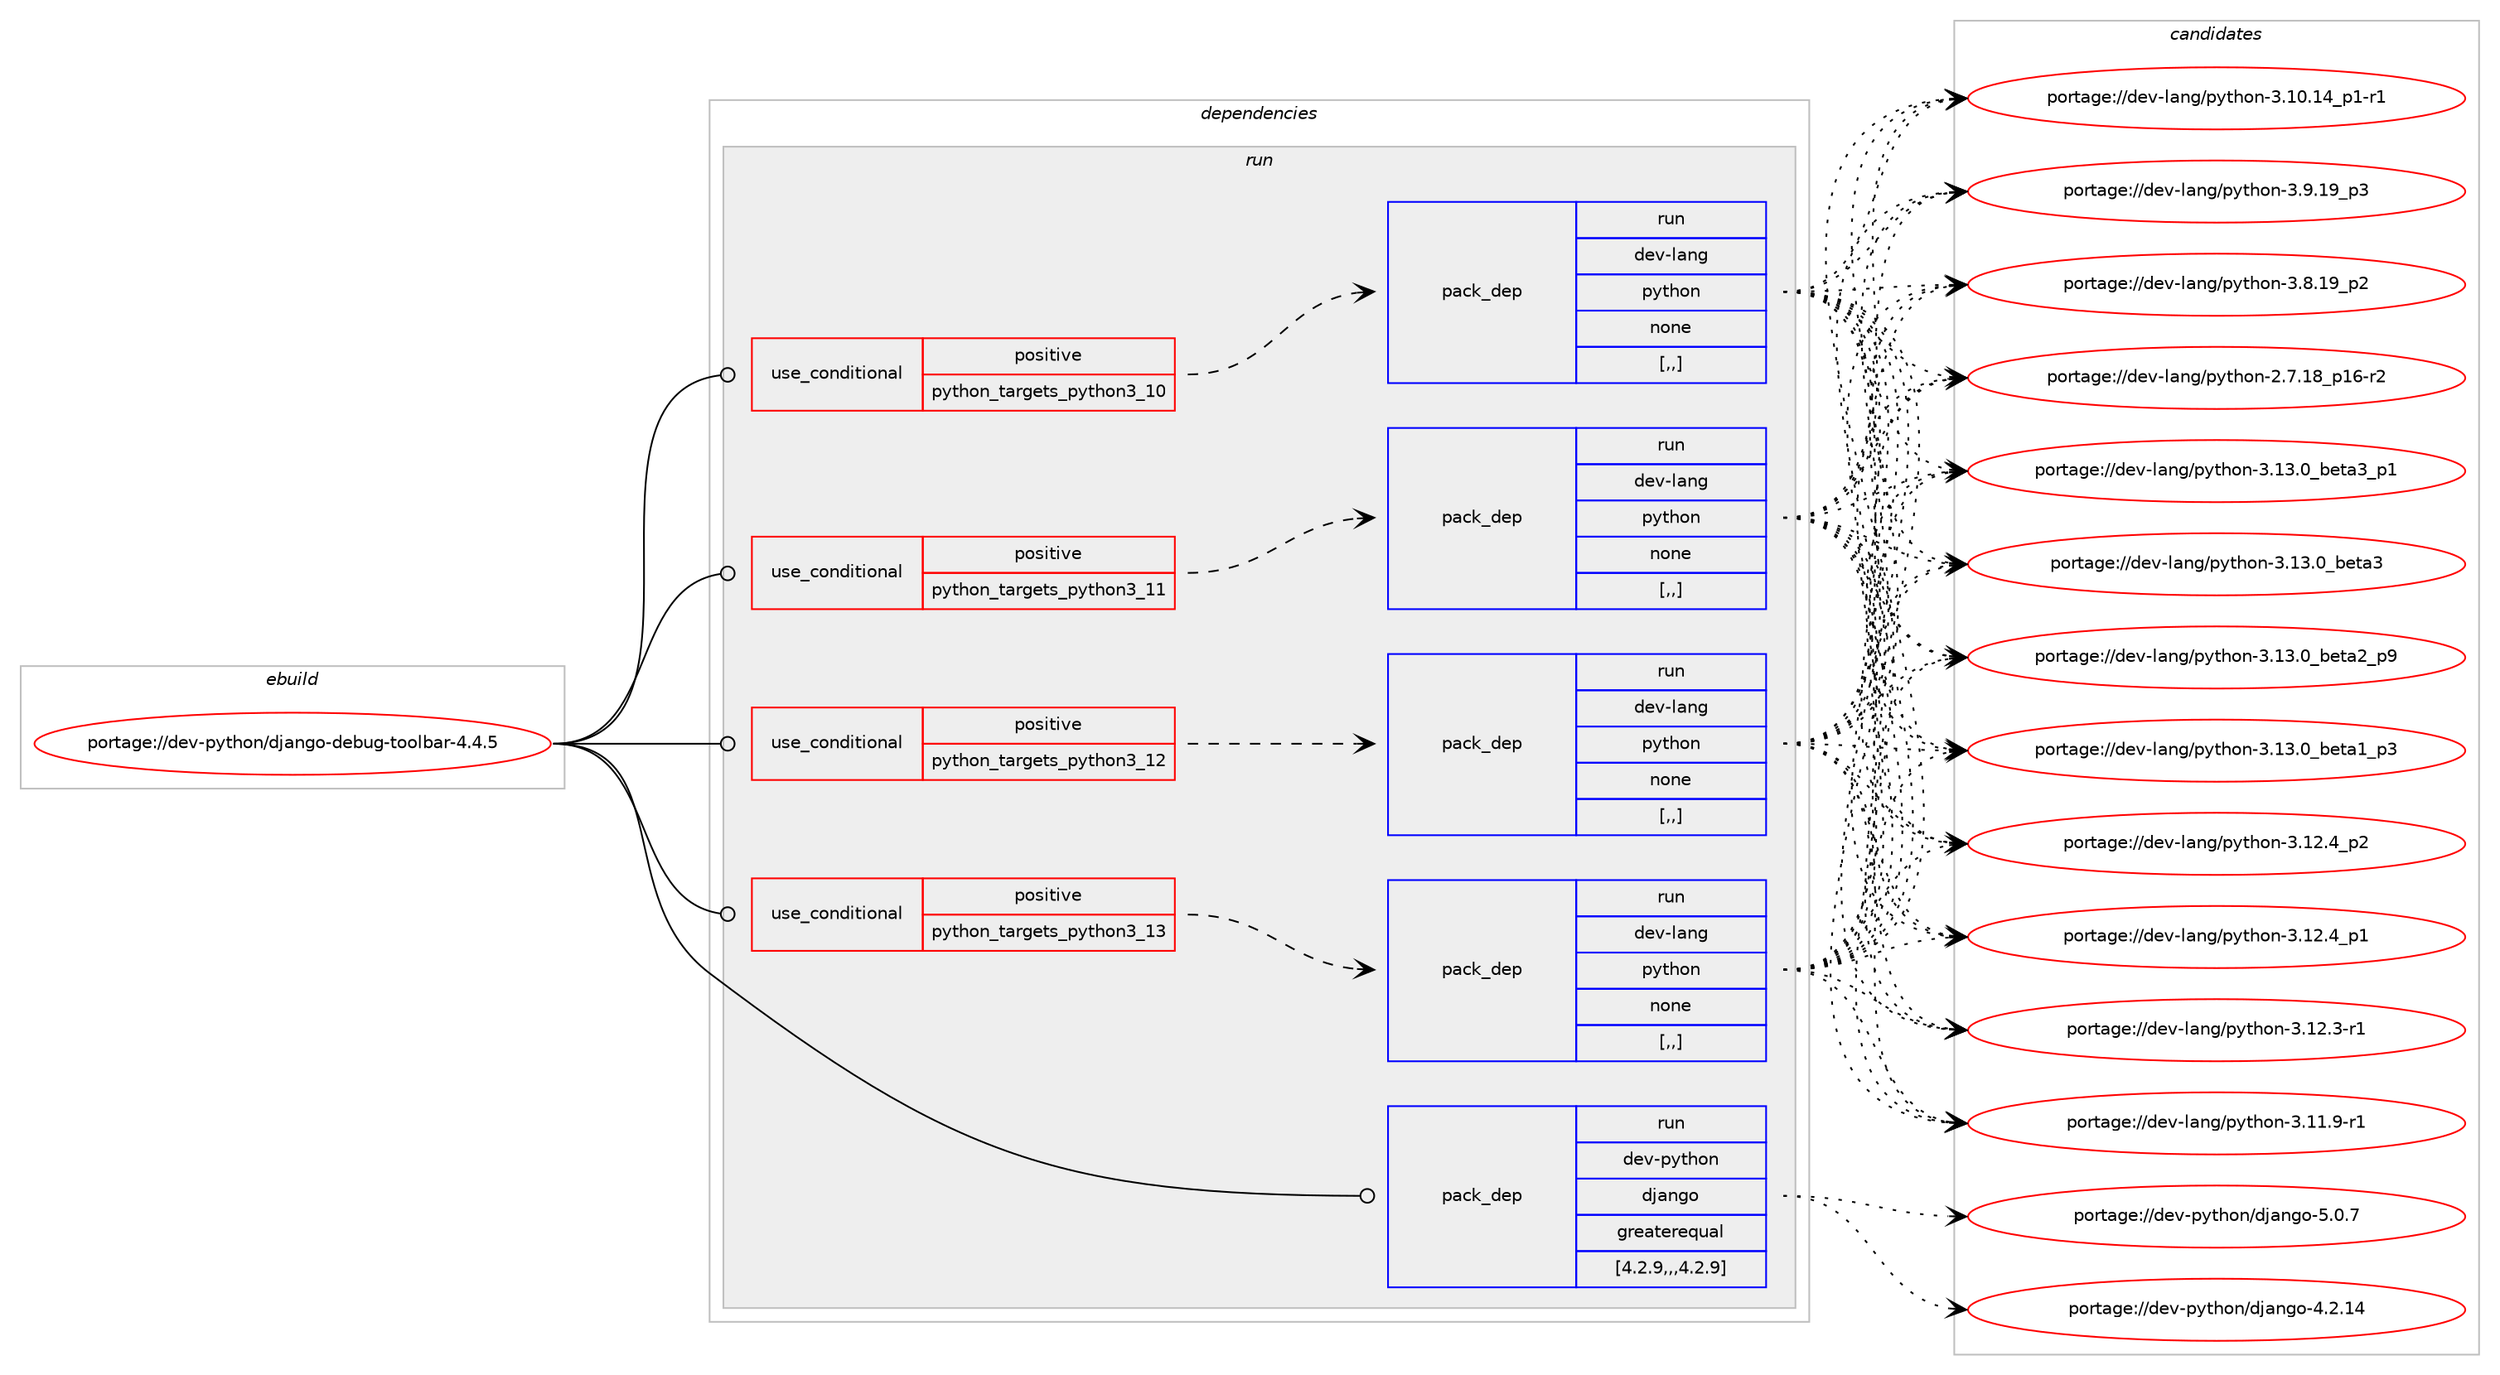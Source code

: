 digraph prolog {

# *************
# Graph options
# *************

newrank=true;
concentrate=true;
compound=true;
graph [rankdir=LR,fontname=Helvetica,fontsize=10,ranksep=1.5];#, ranksep=2.5, nodesep=0.2];
edge  [arrowhead=vee];
node  [fontname=Helvetica,fontsize=10];

# **********
# The ebuild
# **********

subgraph cluster_leftcol {
color=gray;
rank=same;
label=<<i>ebuild</i>>;
id [label="portage://dev-python/django-debug-toolbar-4.4.5", color=red, width=4, href="../dev-python/django-debug-toolbar-4.4.5.svg"];
}

# ****************
# The dependencies
# ****************

subgraph cluster_midcol {
color=gray;
label=<<i>dependencies</i>>;
subgraph cluster_compile {
fillcolor="#eeeeee";
style=filled;
label=<<i>compile</i>>;
}
subgraph cluster_compileandrun {
fillcolor="#eeeeee";
style=filled;
label=<<i>compile and run</i>>;
}
subgraph cluster_run {
fillcolor="#eeeeee";
style=filled;
label=<<i>run</i>>;
subgraph cond31972 {
dependency144100 [label=<<TABLE BORDER="0" CELLBORDER="1" CELLSPACING="0" CELLPADDING="4"><TR><TD ROWSPAN="3" CELLPADDING="10">use_conditional</TD></TR><TR><TD>positive</TD></TR><TR><TD>python_targets_python3_10</TD></TR></TABLE>>, shape=none, color=red];
subgraph pack110896 {
dependency144101 [label=<<TABLE BORDER="0" CELLBORDER="1" CELLSPACING="0" CELLPADDING="4" WIDTH="220"><TR><TD ROWSPAN="6" CELLPADDING="30">pack_dep</TD></TR><TR><TD WIDTH="110">run</TD></TR><TR><TD>dev-lang</TD></TR><TR><TD>python</TD></TR><TR><TD>none</TD></TR><TR><TD>[,,]</TD></TR></TABLE>>, shape=none, color=blue];
}
dependency144100:e -> dependency144101:w [weight=20,style="dashed",arrowhead="vee"];
}
id:e -> dependency144100:w [weight=20,style="solid",arrowhead="odot"];
subgraph cond31973 {
dependency144102 [label=<<TABLE BORDER="0" CELLBORDER="1" CELLSPACING="0" CELLPADDING="4"><TR><TD ROWSPAN="3" CELLPADDING="10">use_conditional</TD></TR><TR><TD>positive</TD></TR><TR><TD>python_targets_python3_11</TD></TR></TABLE>>, shape=none, color=red];
subgraph pack110897 {
dependency144103 [label=<<TABLE BORDER="0" CELLBORDER="1" CELLSPACING="0" CELLPADDING="4" WIDTH="220"><TR><TD ROWSPAN="6" CELLPADDING="30">pack_dep</TD></TR><TR><TD WIDTH="110">run</TD></TR><TR><TD>dev-lang</TD></TR><TR><TD>python</TD></TR><TR><TD>none</TD></TR><TR><TD>[,,]</TD></TR></TABLE>>, shape=none, color=blue];
}
dependency144102:e -> dependency144103:w [weight=20,style="dashed",arrowhead="vee"];
}
id:e -> dependency144102:w [weight=20,style="solid",arrowhead="odot"];
subgraph cond31974 {
dependency144104 [label=<<TABLE BORDER="0" CELLBORDER="1" CELLSPACING="0" CELLPADDING="4"><TR><TD ROWSPAN="3" CELLPADDING="10">use_conditional</TD></TR><TR><TD>positive</TD></TR><TR><TD>python_targets_python3_12</TD></TR></TABLE>>, shape=none, color=red];
subgraph pack110898 {
dependency144105 [label=<<TABLE BORDER="0" CELLBORDER="1" CELLSPACING="0" CELLPADDING="4" WIDTH="220"><TR><TD ROWSPAN="6" CELLPADDING="30">pack_dep</TD></TR><TR><TD WIDTH="110">run</TD></TR><TR><TD>dev-lang</TD></TR><TR><TD>python</TD></TR><TR><TD>none</TD></TR><TR><TD>[,,]</TD></TR></TABLE>>, shape=none, color=blue];
}
dependency144104:e -> dependency144105:w [weight=20,style="dashed",arrowhead="vee"];
}
id:e -> dependency144104:w [weight=20,style="solid",arrowhead="odot"];
subgraph cond31975 {
dependency144106 [label=<<TABLE BORDER="0" CELLBORDER="1" CELLSPACING="0" CELLPADDING="4"><TR><TD ROWSPAN="3" CELLPADDING="10">use_conditional</TD></TR><TR><TD>positive</TD></TR><TR><TD>python_targets_python3_13</TD></TR></TABLE>>, shape=none, color=red];
subgraph pack110899 {
dependency144107 [label=<<TABLE BORDER="0" CELLBORDER="1" CELLSPACING="0" CELLPADDING="4" WIDTH="220"><TR><TD ROWSPAN="6" CELLPADDING="30">pack_dep</TD></TR><TR><TD WIDTH="110">run</TD></TR><TR><TD>dev-lang</TD></TR><TR><TD>python</TD></TR><TR><TD>none</TD></TR><TR><TD>[,,]</TD></TR></TABLE>>, shape=none, color=blue];
}
dependency144106:e -> dependency144107:w [weight=20,style="dashed",arrowhead="vee"];
}
id:e -> dependency144106:w [weight=20,style="solid",arrowhead="odot"];
subgraph pack110900 {
dependency144108 [label=<<TABLE BORDER="0" CELLBORDER="1" CELLSPACING="0" CELLPADDING="4" WIDTH="220"><TR><TD ROWSPAN="6" CELLPADDING="30">pack_dep</TD></TR><TR><TD WIDTH="110">run</TD></TR><TR><TD>dev-python</TD></TR><TR><TD>django</TD></TR><TR><TD>greaterequal</TD></TR><TR><TD>[4.2.9,,,4.2.9]</TD></TR></TABLE>>, shape=none, color=blue];
}
id:e -> dependency144108:w [weight=20,style="solid",arrowhead="odot"];
}
}

# **************
# The candidates
# **************

subgraph cluster_choices {
rank=same;
color=gray;
label=<<i>candidates</i>>;

subgraph choice110896 {
color=black;
nodesep=1;
choice10010111845108971101034711212111610411111045514649514648959810111697519511249 [label="portage://dev-lang/python-3.13.0_beta3_p1", color=red, width=4,href="../dev-lang/python-3.13.0_beta3_p1.svg"];
choice1001011184510897110103471121211161041111104551464951464895981011169751 [label="portage://dev-lang/python-3.13.0_beta3", color=red, width=4,href="../dev-lang/python-3.13.0_beta3.svg"];
choice10010111845108971101034711212111610411111045514649514648959810111697509511257 [label="portage://dev-lang/python-3.13.0_beta2_p9", color=red, width=4,href="../dev-lang/python-3.13.0_beta2_p9.svg"];
choice10010111845108971101034711212111610411111045514649514648959810111697499511251 [label="portage://dev-lang/python-3.13.0_beta1_p3", color=red, width=4,href="../dev-lang/python-3.13.0_beta1_p3.svg"];
choice100101118451089711010347112121116104111110455146495046529511250 [label="portage://dev-lang/python-3.12.4_p2", color=red, width=4,href="../dev-lang/python-3.12.4_p2.svg"];
choice100101118451089711010347112121116104111110455146495046529511249 [label="portage://dev-lang/python-3.12.4_p1", color=red, width=4,href="../dev-lang/python-3.12.4_p1.svg"];
choice100101118451089711010347112121116104111110455146495046514511449 [label="portage://dev-lang/python-3.12.3-r1", color=red, width=4,href="../dev-lang/python-3.12.3-r1.svg"];
choice100101118451089711010347112121116104111110455146494946574511449 [label="portage://dev-lang/python-3.11.9-r1", color=red, width=4,href="../dev-lang/python-3.11.9-r1.svg"];
choice100101118451089711010347112121116104111110455146494846495295112494511449 [label="portage://dev-lang/python-3.10.14_p1-r1", color=red, width=4,href="../dev-lang/python-3.10.14_p1-r1.svg"];
choice100101118451089711010347112121116104111110455146574649579511251 [label="portage://dev-lang/python-3.9.19_p3", color=red, width=4,href="../dev-lang/python-3.9.19_p3.svg"];
choice100101118451089711010347112121116104111110455146564649579511250 [label="portage://dev-lang/python-3.8.19_p2", color=red, width=4,href="../dev-lang/python-3.8.19_p2.svg"];
choice100101118451089711010347112121116104111110455046554649569511249544511450 [label="portage://dev-lang/python-2.7.18_p16-r2", color=red, width=4,href="../dev-lang/python-2.7.18_p16-r2.svg"];
dependency144101:e -> choice10010111845108971101034711212111610411111045514649514648959810111697519511249:w [style=dotted,weight="100"];
dependency144101:e -> choice1001011184510897110103471121211161041111104551464951464895981011169751:w [style=dotted,weight="100"];
dependency144101:e -> choice10010111845108971101034711212111610411111045514649514648959810111697509511257:w [style=dotted,weight="100"];
dependency144101:e -> choice10010111845108971101034711212111610411111045514649514648959810111697499511251:w [style=dotted,weight="100"];
dependency144101:e -> choice100101118451089711010347112121116104111110455146495046529511250:w [style=dotted,weight="100"];
dependency144101:e -> choice100101118451089711010347112121116104111110455146495046529511249:w [style=dotted,weight="100"];
dependency144101:e -> choice100101118451089711010347112121116104111110455146495046514511449:w [style=dotted,weight="100"];
dependency144101:e -> choice100101118451089711010347112121116104111110455146494946574511449:w [style=dotted,weight="100"];
dependency144101:e -> choice100101118451089711010347112121116104111110455146494846495295112494511449:w [style=dotted,weight="100"];
dependency144101:e -> choice100101118451089711010347112121116104111110455146574649579511251:w [style=dotted,weight="100"];
dependency144101:e -> choice100101118451089711010347112121116104111110455146564649579511250:w [style=dotted,weight="100"];
dependency144101:e -> choice100101118451089711010347112121116104111110455046554649569511249544511450:w [style=dotted,weight="100"];
}
subgraph choice110897 {
color=black;
nodesep=1;
choice10010111845108971101034711212111610411111045514649514648959810111697519511249 [label="portage://dev-lang/python-3.13.0_beta3_p1", color=red, width=4,href="../dev-lang/python-3.13.0_beta3_p1.svg"];
choice1001011184510897110103471121211161041111104551464951464895981011169751 [label="portage://dev-lang/python-3.13.0_beta3", color=red, width=4,href="../dev-lang/python-3.13.0_beta3.svg"];
choice10010111845108971101034711212111610411111045514649514648959810111697509511257 [label="portage://dev-lang/python-3.13.0_beta2_p9", color=red, width=4,href="../dev-lang/python-3.13.0_beta2_p9.svg"];
choice10010111845108971101034711212111610411111045514649514648959810111697499511251 [label="portage://dev-lang/python-3.13.0_beta1_p3", color=red, width=4,href="../dev-lang/python-3.13.0_beta1_p3.svg"];
choice100101118451089711010347112121116104111110455146495046529511250 [label="portage://dev-lang/python-3.12.4_p2", color=red, width=4,href="../dev-lang/python-3.12.4_p2.svg"];
choice100101118451089711010347112121116104111110455146495046529511249 [label="portage://dev-lang/python-3.12.4_p1", color=red, width=4,href="../dev-lang/python-3.12.4_p1.svg"];
choice100101118451089711010347112121116104111110455146495046514511449 [label="portage://dev-lang/python-3.12.3-r1", color=red, width=4,href="../dev-lang/python-3.12.3-r1.svg"];
choice100101118451089711010347112121116104111110455146494946574511449 [label="portage://dev-lang/python-3.11.9-r1", color=red, width=4,href="../dev-lang/python-3.11.9-r1.svg"];
choice100101118451089711010347112121116104111110455146494846495295112494511449 [label="portage://dev-lang/python-3.10.14_p1-r1", color=red, width=4,href="../dev-lang/python-3.10.14_p1-r1.svg"];
choice100101118451089711010347112121116104111110455146574649579511251 [label="portage://dev-lang/python-3.9.19_p3", color=red, width=4,href="../dev-lang/python-3.9.19_p3.svg"];
choice100101118451089711010347112121116104111110455146564649579511250 [label="portage://dev-lang/python-3.8.19_p2", color=red, width=4,href="../dev-lang/python-3.8.19_p2.svg"];
choice100101118451089711010347112121116104111110455046554649569511249544511450 [label="portage://dev-lang/python-2.7.18_p16-r2", color=red, width=4,href="../dev-lang/python-2.7.18_p16-r2.svg"];
dependency144103:e -> choice10010111845108971101034711212111610411111045514649514648959810111697519511249:w [style=dotted,weight="100"];
dependency144103:e -> choice1001011184510897110103471121211161041111104551464951464895981011169751:w [style=dotted,weight="100"];
dependency144103:e -> choice10010111845108971101034711212111610411111045514649514648959810111697509511257:w [style=dotted,weight="100"];
dependency144103:e -> choice10010111845108971101034711212111610411111045514649514648959810111697499511251:w [style=dotted,weight="100"];
dependency144103:e -> choice100101118451089711010347112121116104111110455146495046529511250:w [style=dotted,weight="100"];
dependency144103:e -> choice100101118451089711010347112121116104111110455146495046529511249:w [style=dotted,weight="100"];
dependency144103:e -> choice100101118451089711010347112121116104111110455146495046514511449:w [style=dotted,weight="100"];
dependency144103:e -> choice100101118451089711010347112121116104111110455146494946574511449:w [style=dotted,weight="100"];
dependency144103:e -> choice100101118451089711010347112121116104111110455146494846495295112494511449:w [style=dotted,weight="100"];
dependency144103:e -> choice100101118451089711010347112121116104111110455146574649579511251:w [style=dotted,weight="100"];
dependency144103:e -> choice100101118451089711010347112121116104111110455146564649579511250:w [style=dotted,weight="100"];
dependency144103:e -> choice100101118451089711010347112121116104111110455046554649569511249544511450:w [style=dotted,weight="100"];
}
subgraph choice110898 {
color=black;
nodesep=1;
choice10010111845108971101034711212111610411111045514649514648959810111697519511249 [label="portage://dev-lang/python-3.13.0_beta3_p1", color=red, width=4,href="../dev-lang/python-3.13.0_beta3_p1.svg"];
choice1001011184510897110103471121211161041111104551464951464895981011169751 [label="portage://dev-lang/python-3.13.0_beta3", color=red, width=4,href="../dev-lang/python-3.13.0_beta3.svg"];
choice10010111845108971101034711212111610411111045514649514648959810111697509511257 [label="portage://dev-lang/python-3.13.0_beta2_p9", color=red, width=4,href="../dev-lang/python-3.13.0_beta2_p9.svg"];
choice10010111845108971101034711212111610411111045514649514648959810111697499511251 [label="portage://dev-lang/python-3.13.0_beta1_p3", color=red, width=4,href="../dev-lang/python-3.13.0_beta1_p3.svg"];
choice100101118451089711010347112121116104111110455146495046529511250 [label="portage://dev-lang/python-3.12.4_p2", color=red, width=4,href="../dev-lang/python-3.12.4_p2.svg"];
choice100101118451089711010347112121116104111110455146495046529511249 [label="portage://dev-lang/python-3.12.4_p1", color=red, width=4,href="../dev-lang/python-3.12.4_p1.svg"];
choice100101118451089711010347112121116104111110455146495046514511449 [label="portage://dev-lang/python-3.12.3-r1", color=red, width=4,href="../dev-lang/python-3.12.3-r1.svg"];
choice100101118451089711010347112121116104111110455146494946574511449 [label="portage://dev-lang/python-3.11.9-r1", color=red, width=4,href="../dev-lang/python-3.11.9-r1.svg"];
choice100101118451089711010347112121116104111110455146494846495295112494511449 [label="portage://dev-lang/python-3.10.14_p1-r1", color=red, width=4,href="../dev-lang/python-3.10.14_p1-r1.svg"];
choice100101118451089711010347112121116104111110455146574649579511251 [label="portage://dev-lang/python-3.9.19_p3", color=red, width=4,href="../dev-lang/python-3.9.19_p3.svg"];
choice100101118451089711010347112121116104111110455146564649579511250 [label="portage://dev-lang/python-3.8.19_p2", color=red, width=4,href="../dev-lang/python-3.8.19_p2.svg"];
choice100101118451089711010347112121116104111110455046554649569511249544511450 [label="portage://dev-lang/python-2.7.18_p16-r2", color=red, width=4,href="../dev-lang/python-2.7.18_p16-r2.svg"];
dependency144105:e -> choice10010111845108971101034711212111610411111045514649514648959810111697519511249:w [style=dotted,weight="100"];
dependency144105:e -> choice1001011184510897110103471121211161041111104551464951464895981011169751:w [style=dotted,weight="100"];
dependency144105:e -> choice10010111845108971101034711212111610411111045514649514648959810111697509511257:w [style=dotted,weight="100"];
dependency144105:e -> choice10010111845108971101034711212111610411111045514649514648959810111697499511251:w [style=dotted,weight="100"];
dependency144105:e -> choice100101118451089711010347112121116104111110455146495046529511250:w [style=dotted,weight="100"];
dependency144105:e -> choice100101118451089711010347112121116104111110455146495046529511249:w [style=dotted,weight="100"];
dependency144105:e -> choice100101118451089711010347112121116104111110455146495046514511449:w [style=dotted,weight="100"];
dependency144105:e -> choice100101118451089711010347112121116104111110455146494946574511449:w [style=dotted,weight="100"];
dependency144105:e -> choice100101118451089711010347112121116104111110455146494846495295112494511449:w [style=dotted,weight="100"];
dependency144105:e -> choice100101118451089711010347112121116104111110455146574649579511251:w [style=dotted,weight="100"];
dependency144105:e -> choice100101118451089711010347112121116104111110455146564649579511250:w [style=dotted,weight="100"];
dependency144105:e -> choice100101118451089711010347112121116104111110455046554649569511249544511450:w [style=dotted,weight="100"];
}
subgraph choice110899 {
color=black;
nodesep=1;
choice10010111845108971101034711212111610411111045514649514648959810111697519511249 [label="portage://dev-lang/python-3.13.0_beta3_p1", color=red, width=4,href="../dev-lang/python-3.13.0_beta3_p1.svg"];
choice1001011184510897110103471121211161041111104551464951464895981011169751 [label="portage://dev-lang/python-3.13.0_beta3", color=red, width=4,href="../dev-lang/python-3.13.0_beta3.svg"];
choice10010111845108971101034711212111610411111045514649514648959810111697509511257 [label="portage://dev-lang/python-3.13.0_beta2_p9", color=red, width=4,href="../dev-lang/python-3.13.0_beta2_p9.svg"];
choice10010111845108971101034711212111610411111045514649514648959810111697499511251 [label="portage://dev-lang/python-3.13.0_beta1_p3", color=red, width=4,href="../dev-lang/python-3.13.0_beta1_p3.svg"];
choice100101118451089711010347112121116104111110455146495046529511250 [label="portage://dev-lang/python-3.12.4_p2", color=red, width=4,href="../dev-lang/python-3.12.4_p2.svg"];
choice100101118451089711010347112121116104111110455146495046529511249 [label="portage://dev-lang/python-3.12.4_p1", color=red, width=4,href="../dev-lang/python-3.12.4_p1.svg"];
choice100101118451089711010347112121116104111110455146495046514511449 [label="portage://dev-lang/python-3.12.3-r1", color=red, width=4,href="../dev-lang/python-3.12.3-r1.svg"];
choice100101118451089711010347112121116104111110455146494946574511449 [label="portage://dev-lang/python-3.11.9-r1", color=red, width=4,href="../dev-lang/python-3.11.9-r1.svg"];
choice100101118451089711010347112121116104111110455146494846495295112494511449 [label="portage://dev-lang/python-3.10.14_p1-r1", color=red, width=4,href="../dev-lang/python-3.10.14_p1-r1.svg"];
choice100101118451089711010347112121116104111110455146574649579511251 [label="portage://dev-lang/python-3.9.19_p3", color=red, width=4,href="../dev-lang/python-3.9.19_p3.svg"];
choice100101118451089711010347112121116104111110455146564649579511250 [label="portage://dev-lang/python-3.8.19_p2", color=red, width=4,href="../dev-lang/python-3.8.19_p2.svg"];
choice100101118451089711010347112121116104111110455046554649569511249544511450 [label="portage://dev-lang/python-2.7.18_p16-r2", color=red, width=4,href="../dev-lang/python-2.7.18_p16-r2.svg"];
dependency144107:e -> choice10010111845108971101034711212111610411111045514649514648959810111697519511249:w [style=dotted,weight="100"];
dependency144107:e -> choice1001011184510897110103471121211161041111104551464951464895981011169751:w [style=dotted,weight="100"];
dependency144107:e -> choice10010111845108971101034711212111610411111045514649514648959810111697509511257:w [style=dotted,weight="100"];
dependency144107:e -> choice10010111845108971101034711212111610411111045514649514648959810111697499511251:w [style=dotted,weight="100"];
dependency144107:e -> choice100101118451089711010347112121116104111110455146495046529511250:w [style=dotted,weight="100"];
dependency144107:e -> choice100101118451089711010347112121116104111110455146495046529511249:w [style=dotted,weight="100"];
dependency144107:e -> choice100101118451089711010347112121116104111110455146495046514511449:w [style=dotted,weight="100"];
dependency144107:e -> choice100101118451089711010347112121116104111110455146494946574511449:w [style=dotted,weight="100"];
dependency144107:e -> choice100101118451089711010347112121116104111110455146494846495295112494511449:w [style=dotted,weight="100"];
dependency144107:e -> choice100101118451089711010347112121116104111110455146574649579511251:w [style=dotted,weight="100"];
dependency144107:e -> choice100101118451089711010347112121116104111110455146564649579511250:w [style=dotted,weight="100"];
dependency144107:e -> choice100101118451089711010347112121116104111110455046554649569511249544511450:w [style=dotted,weight="100"];
}
subgraph choice110900 {
color=black;
nodesep=1;
choice100101118451121211161041111104710010697110103111455346484655 [label="portage://dev-python/django-5.0.7", color=red, width=4,href="../dev-python/django-5.0.7.svg"];
choice10010111845112121116104111110471001069711010311145524650464952 [label="portage://dev-python/django-4.2.14", color=red, width=4,href="../dev-python/django-4.2.14.svg"];
dependency144108:e -> choice100101118451121211161041111104710010697110103111455346484655:w [style=dotted,weight="100"];
dependency144108:e -> choice10010111845112121116104111110471001069711010311145524650464952:w [style=dotted,weight="100"];
}
}

}
